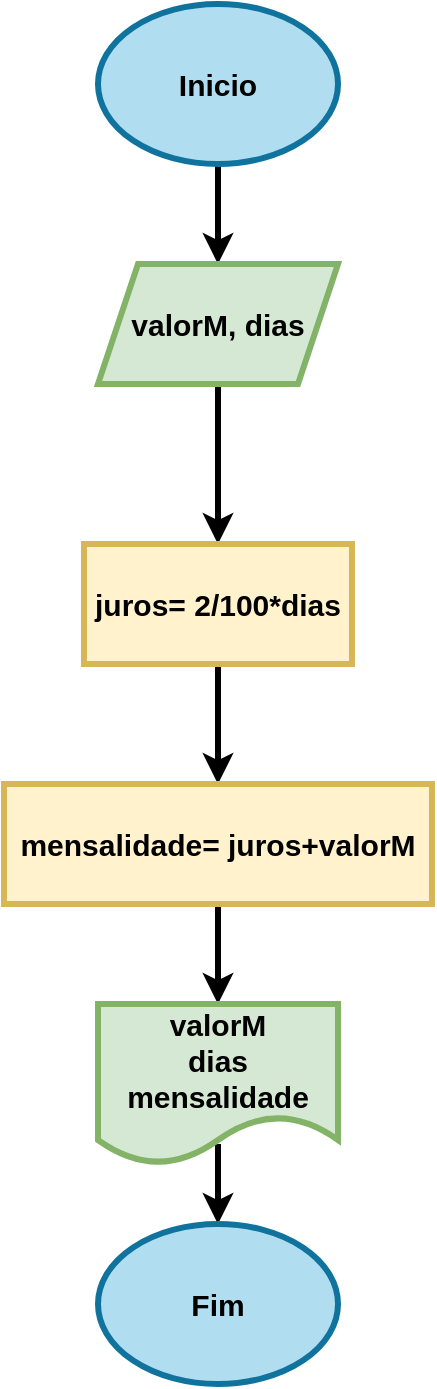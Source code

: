 <mxfile version="21.0.10" type="google"><diagram name="Página-1" id="K2SsQYI6pjPGEsV_N54M"><mxGraphModel grid="1" page="1" gridSize="10" guides="1" tooltips="1" connect="1" arrows="1" fold="1" pageScale="1" pageWidth="827" pageHeight="1169" math="0" shadow="0"><root><mxCell id="0"/><mxCell id="1" parent="0"/><mxCell id="Qs65r6BJZ8U2NlY5d-N8-3" value="" style="edgeStyle=orthogonalEdgeStyle;rounded=0;orthogonalLoop=1;jettySize=auto;html=1;strokeWidth=3;fontStyle=1;fontSize=15;" edge="1" parent="1" source="Qs65r6BJZ8U2NlY5d-N8-1" target="Qs65r6BJZ8U2NlY5d-N8-2"><mxGeometry relative="1" as="geometry"/></mxCell><mxCell id="Qs65r6BJZ8U2NlY5d-N8-1" value="Inicio" style="ellipse;whiteSpace=wrap;html=1;fillColor=#b1ddf0;strokeColor=#10739e;strokeWidth=3;fontStyle=1;fontSize=15;" vertex="1" parent="1"><mxGeometry x="354" y="20" width="120" height="80" as="geometry"/></mxCell><mxCell id="Qs65r6BJZ8U2NlY5d-N8-5" value="" style="edgeStyle=orthogonalEdgeStyle;rounded=0;orthogonalLoop=1;jettySize=auto;html=1;strokeWidth=3;fontStyle=1;fontSize=15;" edge="1" parent="1" source="Qs65r6BJZ8U2NlY5d-N8-2" target="Qs65r6BJZ8U2NlY5d-N8-4"><mxGeometry relative="1" as="geometry"/></mxCell><mxCell id="Qs65r6BJZ8U2NlY5d-N8-2" value="valorM, dias" style="shape=parallelogram;perimeter=parallelogramPerimeter;whiteSpace=wrap;html=1;fixedSize=1;fillColor=#d5e8d4;strokeColor=#82b366;strokeWidth=3;fontStyle=1;fontSize=15;" vertex="1" parent="1"><mxGeometry x="354" y="150" width="120" height="60" as="geometry"/></mxCell><mxCell id="Qs65r6BJZ8U2NlY5d-N8-7" value="" style="edgeStyle=orthogonalEdgeStyle;rounded=0;orthogonalLoop=1;jettySize=auto;html=1;strokeWidth=3;fontStyle=1;fontSize=15;" edge="1" parent="1" source="Qs65r6BJZ8U2NlY5d-N8-4" target="Qs65r6BJZ8U2NlY5d-N8-6"><mxGeometry relative="1" as="geometry"/></mxCell><mxCell id="Qs65r6BJZ8U2NlY5d-N8-4" value="juros= 2/100*dias" style="whiteSpace=wrap;html=1;fillColor=#fff2cc;strokeColor=#d6b656;strokeWidth=3;fontStyle=1;fontSize=15;" vertex="1" parent="1"><mxGeometry x="347" y="290" width="134" height="60" as="geometry"/></mxCell><mxCell id="Qs65r6BJZ8U2NlY5d-N8-9" value="" style="edgeStyle=orthogonalEdgeStyle;rounded=0;orthogonalLoop=1;jettySize=auto;html=1;strokeWidth=3;fontStyle=1;fontSize=15;" edge="1" parent="1" source="Qs65r6BJZ8U2NlY5d-N8-6" target="Qs65r6BJZ8U2NlY5d-N8-8"><mxGeometry relative="1" as="geometry"/></mxCell><mxCell id="Qs65r6BJZ8U2NlY5d-N8-6" value="mensalidade= juros+valorM" style="whiteSpace=wrap;html=1;fillColor=#fff2cc;strokeColor=#d6b656;strokeWidth=3;fontStyle=1;fontSize=15;" vertex="1" parent="1"><mxGeometry x="307" y="410" width="214" height="60" as="geometry"/></mxCell><mxCell id="Qs65r6BJZ8U2NlY5d-N8-11" value="" style="edgeStyle=orthogonalEdgeStyle;rounded=0;orthogonalLoop=1;jettySize=auto;html=1;exitX=0.5;exitY=0.875;exitDx=0;exitDy=0;exitPerimeter=0;strokeWidth=3;fontStyle=1;fontSize=15;" edge="1" parent="1" source="Qs65r6BJZ8U2NlY5d-N8-8" target="Qs65r6BJZ8U2NlY5d-N8-10"><mxGeometry relative="1" as="geometry"><Array as="points"/></mxGeometry></mxCell><mxCell id="Qs65r6BJZ8U2NlY5d-N8-8" value="valorM&lt;br style=&quot;font-size: 15px;&quot;&gt;dias&lt;br style=&quot;font-size: 15px;&quot;&gt;mensalidade" style="shape=document;whiteSpace=wrap;html=1;boundedLbl=1;fillColor=#d5e8d4;strokeColor=#82b366;strokeWidth=3;fontStyle=1;fontSize=15;" vertex="1" parent="1"><mxGeometry x="354" y="520" width="120" height="80" as="geometry"/></mxCell><mxCell id="Qs65r6BJZ8U2NlY5d-N8-10" value="Fim" style="ellipse;whiteSpace=wrap;html=1;fillColor=#b1ddf0;strokeColor=#10739e;strokeWidth=3;fontStyle=1;fontSize=15;" vertex="1" parent="1"><mxGeometry x="354" y="630" width="120" height="80" as="geometry"/></mxCell></root></mxGraphModel></diagram></mxfile>